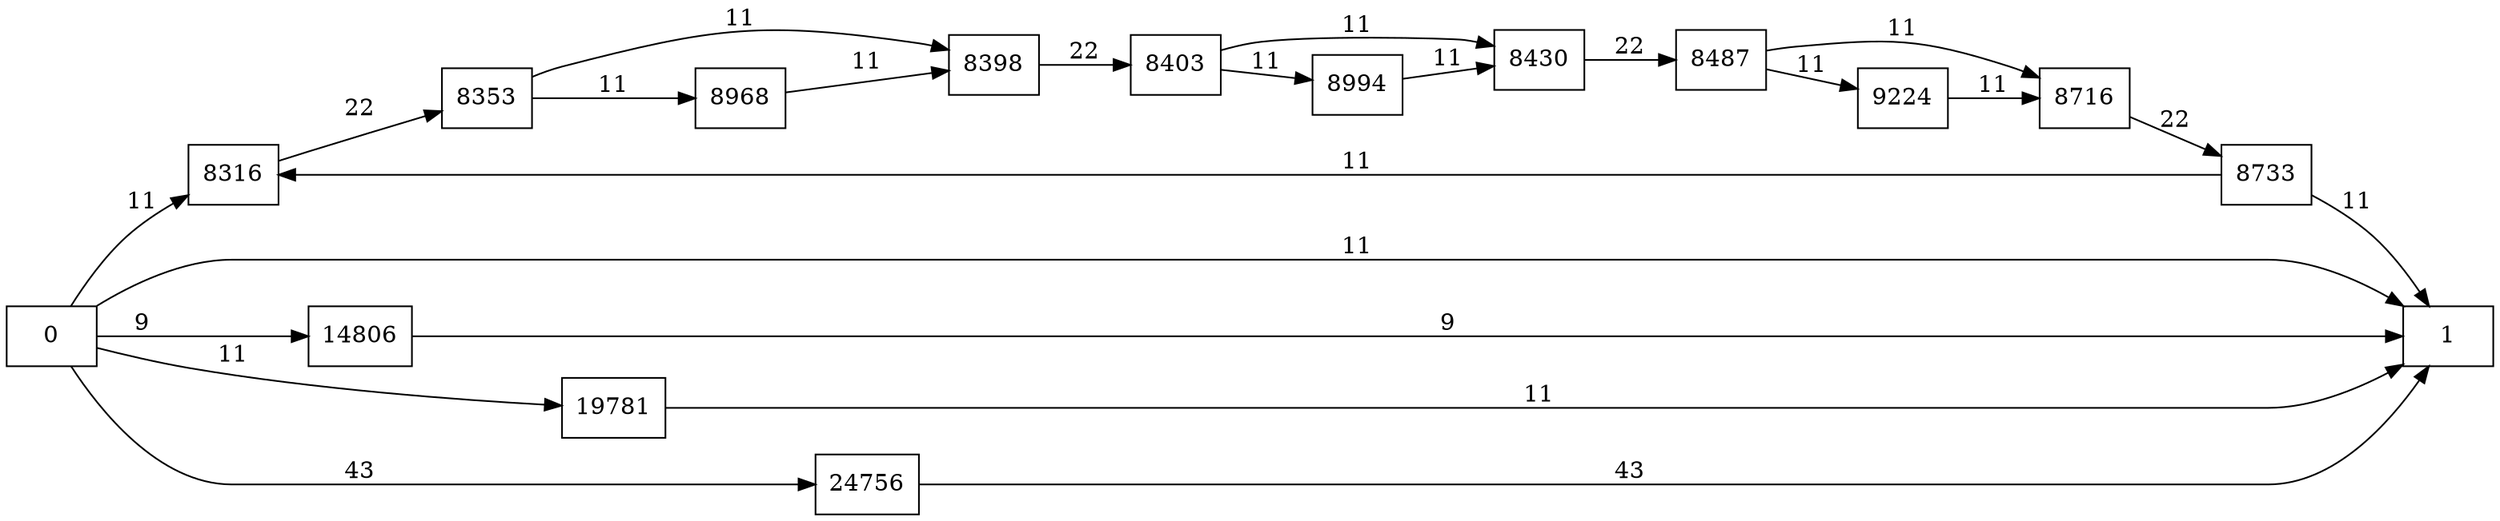 digraph {
	graph [rankdir=LR]
	node [shape=rectangle]
	8316 -> 8353 [label=22]
	8353 -> 8398 [label=11]
	8353 -> 8968 [label=11]
	8398 -> 8403 [label=22]
	8403 -> 8430 [label=11]
	8403 -> 8994 [label=11]
	8430 -> 8487 [label=22]
	8487 -> 8716 [label=11]
	8487 -> 9224 [label=11]
	8716 -> 8733 [label=22]
	8733 -> 8316 [label=11]
	8733 -> 1 [label=11]
	8968 -> 8398 [label=11]
	8994 -> 8430 [label=11]
	9224 -> 8716 [label=11]
	14806 -> 1 [label=9]
	19781 -> 1 [label=11]
	24756 -> 1 [label=43]
	0 -> 1 [label=11]
	0 -> 8316 [label=11]
	0 -> 14806 [label=9]
	0 -> 19781 [label=11]
	0 -> 24756 [label=43]
}
